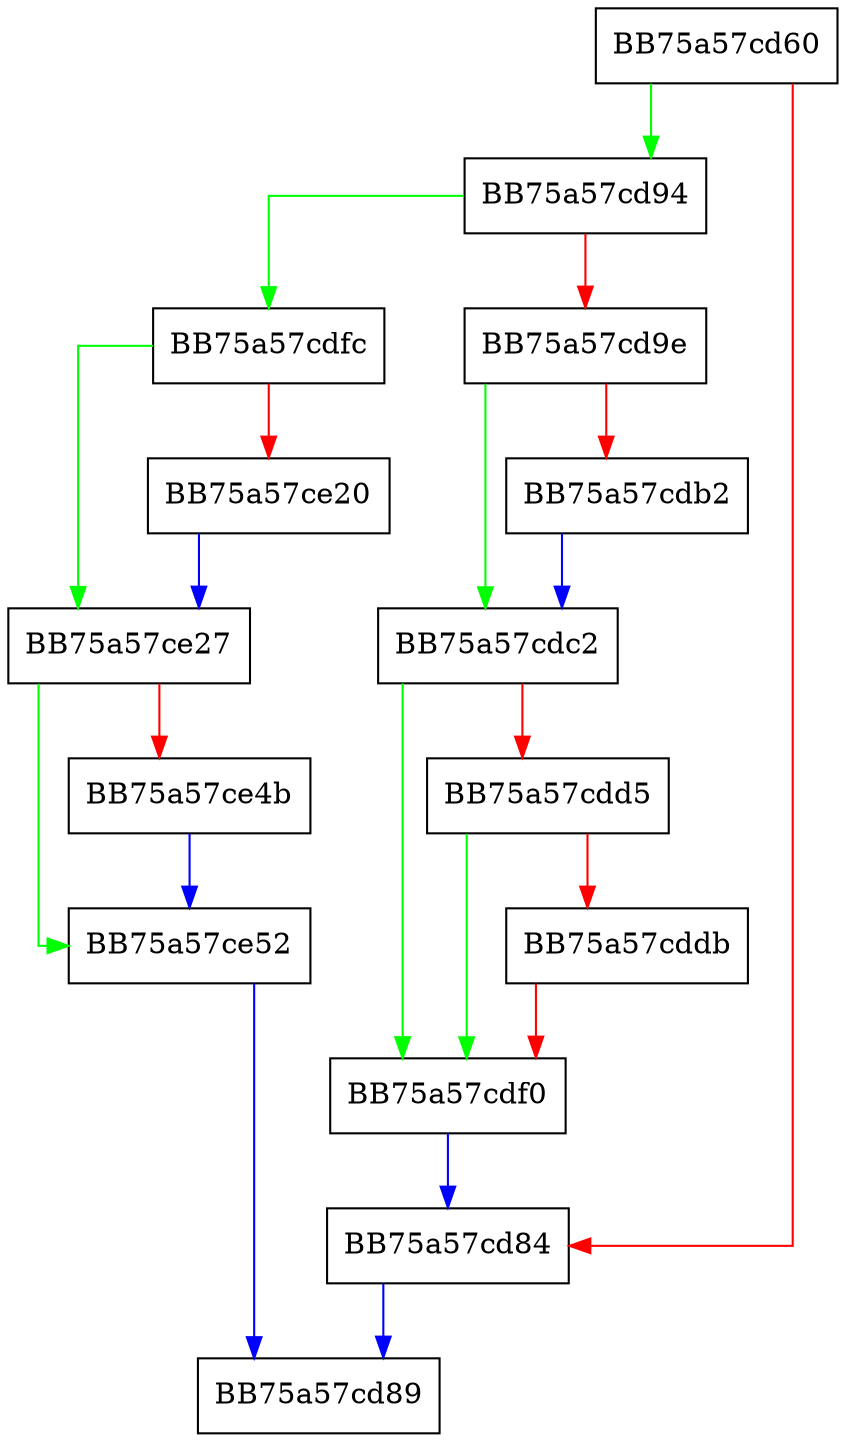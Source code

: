 digraph GetVarListFromSigs {
  node [shape="box"];
  graph [splines=ortho];
  BB75a57cd60 -> BB75a57cd94 [color="green"];
  BB75a57cd60 -> BB75a57cd84 [color="red"];
  BB75a57cd84 -> BB75a57cd89 [color="blue"];
  BB75a57cd94 -> BB75a57cdfc [color="green"];
  BB75a57cd94 -> BB75a57cd9e [color="red"];
  BB75a57cd9e -> BB75a57cdc2 [color="green"];
  BB75a57cd9e -> BB75a57cdb2 [color="red"];
  BB75a57cdb2 -> BB75a57cdc2 [color="blue"];
  BB75a57cdc2 -> BB75a57cdf0 [color="green"];
  BB75a57cdc2 -> BB75a57cdd5 [color="red"];
  BB75a57cdd5 -> BB75a57cdf0 [color="green"];
  BB75a57cdd5 -> BB75a57cddb [color="red"];
  BB75a57cddb -> BB75a57cdf0 [color="red"];
  BB75a57cdf0 -> BB75a57cd84 [color="blue"];
  BB75a57cdfc -> BB75a57ce27 [color="green"];
  BB75a57cdfc -> BB75a57ce20 [color="red"];
  BB75a57ce20 -> BB75a57ce27 [color="blue"];
  BB75a57ce27 -> BB75a57ce52 [color="green"];
  BB75a57ce27 -> BB75a57ce4b [color="red"];
  BB75a57ce4b -> BB75a57ce52 [color="blue"];
  BB75a57ce52 -> BB75a57cd89 [color="blue"];
}